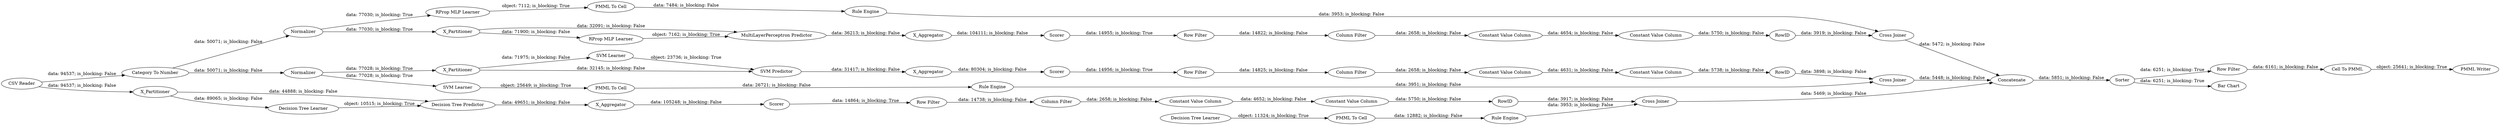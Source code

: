 digraph {
	"-2204094560273032423_2" [label=X_Partitioner]
	"-3996626986624479788_68" [label="Row Filter"]
	"-3996626986624479788_66" [label=Sorter]
	"2805601762997196340_290" [label="Constant Value Column"]
	"7324790200045012904_40" [label=Scorer]
	"-4503407010622500607_35" [label="RProp MLP Learner"]
	"-6886525687769853990_294" [label="Column Filter"]
	"811207462360774919_33" [label="SVM Learner"]
	"7324790200045012904_39" [label=Normalizer]
	"-3996626986624479788_58" [label="Category To Number"]
	"-4503407010622500607_22" [label="PMML To Cell"]
	"7324790200045012904_32" [label="MultiLayerPerceptron Predictor"]
	"-1589625429713782723_292" [label="Constant Value Column"]
	"-6886525687769853990_292" [label="Constant Value Column"]
	"-4503407010622500607_34" [label="Rule Engine"]
	"-3996626986624479788_63" [label=Concatenate]
	"-2204094560273032423_41" [label=Scorer]
	"-3996626986624479788_64" [label="PMML Writer"]
	"2805601762997196340_292" [label="Constant Value Column"]
	"7833333286973216035_32" [label="Decision Tree Predictor"]
	"-6886525687769853990_290" [label="Constant Value Column"]
	"-1589625429713782723_290" [label="Constant Value Column"]
	"7324790200045012904_7" [label=X_Aggregator]
	"2805601762997196340_9" [label="Row Filter"]
	"-2204094560273032423_31" [label="SVM Learner"]
	"-3996626986624479788_69" [label="Cell To PMML"]
	"811207462360774919_35" [label="Rule Engine"]
	"-6886525687769853990_293" [label=RowID]
	"-2204094560273032423_39" [label="Cross Joiner"]
	"-3996626986624479788_72" [label="CSV Reader"]
	"7324790200045012904_38" [label="Cross Joiner"]
	"811207462360774919_34" [label="PMML To Cell"]
	"7833333286973216035_39" [label=Scorer]
	"8369880069426105356_34" [label="Rule Engine"]
	"2805601762997196340_293" [label=RowID]
	"-2204094560273032423_40" [label=Normalizer]
	"-2204094560273032423_7" [label=X_Aggregator]
	"-1589625429713782723_294" [label="Column Filter"]
	"-1589625429713782723_293" [label=RowID]
	"8369880069426105356_33" [label="Decision Tree Learner"]
	"7324790200045012904_31" [label="RProp MLP Learner"]
	"7833333286973216035_2" [label=X_Partitioner]
	"-3996626986624479788_62" [label="Bar Chart"]
	"-1589625429713782723_9" [label="Row Filter"]
	"-2204094560273032423_32" [label="SVM Predictor"]
	"8369880069426105356_28" [label="PMML To Cell"]
	"7833333286973216035_7" [label=X_Aggregator]
	"-6886525687769853990_9" [label="Row Filter"]
	"2805601762997196340_294" [label="Column Filter"]
	"7324790200045012904_2" [label=X_Partitioner]
	"7833333286973216035_38" [label="Cross Joiner"]
	"7833333286973216035_31" [label="Decision Tree Learner"]
	"-3996626986624479788_66" -> "-3996626986624479788_68" [label="data: 6251; is_blocking: True"]
	"-1589625429713782723_290" -> "-1589625429713782723_292" [label="data: 4631; is_blocking: False"]
	"2805601762997196340_292" -> "2805601762997196340_293" [label="data: 5750; is_blocking: False"]
	"7833333286973216035_32" -> "7833333286973216035_7" [label="data: 49651; is_blocking: False"]
	"-4503407010622500607_34" -> "7324790200045012904_38" [label="data: 3953; is_blocking: False"]
	"8369880069426105356_33" -> "8369880069426105356_28" [label="object: 11324; is_blocking: True"]
	"2805601762997196340_293" -> "7833333286973216035_38" [label="data: 3917; is_blocking: False"]
	"-2204094560273032423_41" -> "-1589625429713782723_9" [label="data: 14956; is_blocking: True"]
	"7833333286973216035_39" -> "2805601762997196340_9" [label="data: 14864; is_blocking: True"]
	"-2204094560273032423_7" -> "-2204094560273032423_41" [label="data: 80304; is_blocking: False"]
	"-3996626986624479788_63" -> "-3996626986624479788_66" [label="data: 5851; is_blocking: False"]
	"7324790200045012904_40" -> "-6886525687769853990_9" [label="data: 14955; is_blocking: True"]
	"811207462360774919_33" -> "811207462360774919_34" [label="object: 25649; is_blocking: True"]
	"7833333286973216035_2" -> "7833333286973216035_32" [label="data: 44888; is_blocking: False"]
	"-6886525687769853990_294" -> "-6886525687769853990_290" [label="data: 2658; is_blocking: False"]
	"-4503407010622500607_22" -> "-4503407010622500607_34" [label="data: 7484; is_blocking: False"]
	"7324790200045012904_39" -> "-4503407010622500607_35" [label="data: 77030; is_blocking: True"]
	"7833333286973216035_7" -> "7833333286973216035_39" [label="data: 105248; is_blocking: False"]
	"-6886525687769853990_292" -> "-6886525687769853990_293" [label="data: 5750; is_blocking: False"]
	"7833333286973216035_38" -> "-3996626986624479788_63" [label="data: 5469; is_blocking: False"]
	"-2204094560273032423_40" -> "811207462360774919_33" [label="data: 77028; is_blocking: True"]
	"7324790200045012904_2" -> "7324790200045012904_32" [label="data: 32091; is_blocking: False"]
	"7324790200045012904_39" -> "7324790200045012904_2" [label="data: 77030; is_blocking: True"]
	"-6886525687769853990_9" -> "-6886525687769853990_294" [label="data: 14822; is_blocking: False"]
	"7833333286973216035_31" -> "7833333286973216035_32" [label="object: 10515; is_blocking: True"]
	"811207462360774919_34" -> "811207462360774919_35" [label="data: 26721; is_blocking: False"]
	"-2204094560273032423_2" -> "-2204094560273032423_32" [label="data: 32145; is_blocking: False"]
	"-4503407010622500607_35" -> "-4503407010622500607_22" [label="object: 7112; is_blocking: True"]
	"-3996626986624479788_72" -> "7833333286973216035_2" [label="data: 94537; is_blocking: False"]
	"-3996626986624479788_69" -> "-3996626986624479788_64" [label="object: 25641; is_blocking: True"]
	"7324790200045012904_38" -> "-3996626986624479788_63" [label="data: 5472; is_blocking: False"]
	"-3996626986624479788_66" -> "-3996626986624479788_62" [label="data: 6251; is_blocking: True"]
	"-1589625429713782723_293" -> "-2204094560273032423_39" [label="data: 3898; is_blocking: False"]
	"7324790200045012904_7" -> "7324790200045012904_40" [label="data: 104111; is_blocking: False"]
	"8369880069426105356_34" -> "7833333286973216035_38" [label="data: 3953; is_blocking: False"]
	"-2204094560273032423_39" -> "-3996626986624479788_63" [label="data: 5448; is_blocking: False"]
	"-3996626986624479788_58" -> "7324790200045012904_39" [label="data: 50071; is_blocking: False"]
	"-2204094560273032423_31" -> "-2204094560273032423_32" [label="object: 23736; is_blocking: True"]
	"811207462360774919_35" -> "-2204094560273032423_39" [label="data: 3951; is_blocking: False"]
	"-3996626986624479788_68" -> "-3996626986624479788_69" [label="data: 6161; is_blocking: False"]
	"7324790200045012904_32" -> "7324790200045012904_7" [label="data: 36213; is_blocking: False"]
	"-2204094560273032423_2" -> "-2204094560273032423_31" [label="data: 71975; is_blocking: False"]
	"2805601762997196340_290" -> "2805601762997196340_292" [label="data: 4652; is_blocking: False"]
	"-6886525687769853990_290" -> "-6886525687769853990_292" [label="data: 4654; is_blocking: False"]
	"-2204094560273032423_32" -> "-2204094560273032423_7" [label="data: 31417; is_blocking: False"]
	"-2204094560273032423_40" -> "-2204094560273032423_2" [label="data: 77028; is_blocking: True"]
	"-1589625429713782723_9" -> "-1589625429713782723_294" [label="data: 14825; is_blocking: False"]
	"2805601762997196340_9" -> "2805601762997196340_294" [label="data: 14738; is_blocking: False"]
	"2805601762997196340_294" -> "2805601762997196340_290" [label="data: 2658; is_blocking: False"]
	"-3996626986624479788_58" -> "-2204094560273032423_40" [label="data: 50071; is_blocking: False"]
	"8369880069426105356_28" -> "8369880069426105356_34" [label="data: 12882; is_blocking: False"]
	"-1589625429713782723_294" -> "-1589625429713782723_290" [label="data: 2658; is_blocking: False"]
	"7833333286973216035_2" -> "7833333286973216035_31" [label="data: 89065; is_blocking: False"]
	"7324790200045012904_31" -> "7324790200045012904_32" [label="object: 7162; is_blocking: True"]
	"-1589625429713782723_292" -> "-1589625429713782723_293" [label="data: 5738; is_blocking: False"]
	"-3996626986624479788_72" -> "-3996626986624479788_58" [label="data: 94537; is_blocking: False"]
	"-6886525687769853990_293" -> "7324790200045012904_38" [label="data: 3919; is_blocking: False"]
	"7324790200045012904_2" -> "7324790200045012904_31" [label="data: 71900; is_blocking: False"]
	rankdir=LR
}
